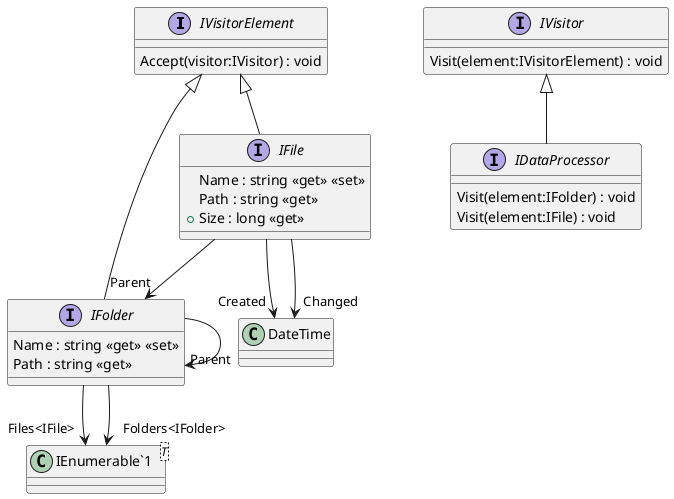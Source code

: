 @startuml
interface IVisitorElement {
    Accept(visitor:IVisitor) : void
}
interface IVisitor {
    Visit(element:IVisitorElement) : void
}
interface IFolder {
    Name : string <<get>> <<set>>
    Path : string <<get>>
}
interface IFile {
    Name : string <<get>> <<set>>
    Path : string <<get>>
    + Size : long <<get>>
}
interface IDataProcessor {
    Visit(element:IFolder) : void
    Visit(element:IFile) : void
}
class "IEnumerable`1"<T> {
}
IVisitorElement <|-- IFolder
IFolder --> "Parent" IFolder
IFolder --> "Files<IFile>" "IEnumerable`1"
IFolder --> "Folders<IFolder>" "IEnumerable`1"
IVisitorElement <|-- IFile
IFile --> "Parent" IFolder
IFile --> "Created" DateTime
IFile --> "Changed" DateTime
IVisitor <|-- IDataProcessor
@enduml
